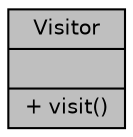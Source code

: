 digraph "Visitor"
{
 // LATEX_PDF_SIZE
  edge [fontname="Helvetica",fontsize="10",labelfontname="Helvetica",labelfontsize="10"];
  node [fontname="Helvetica",fontsize="10",shape=record];
  Node1 [label="{Visitor\n||+ visit()\l}",height=0.2,width=0.4,color="black", fillcolor="grey75", style="filled", fontcolor="black",tooltip=" "];
}
